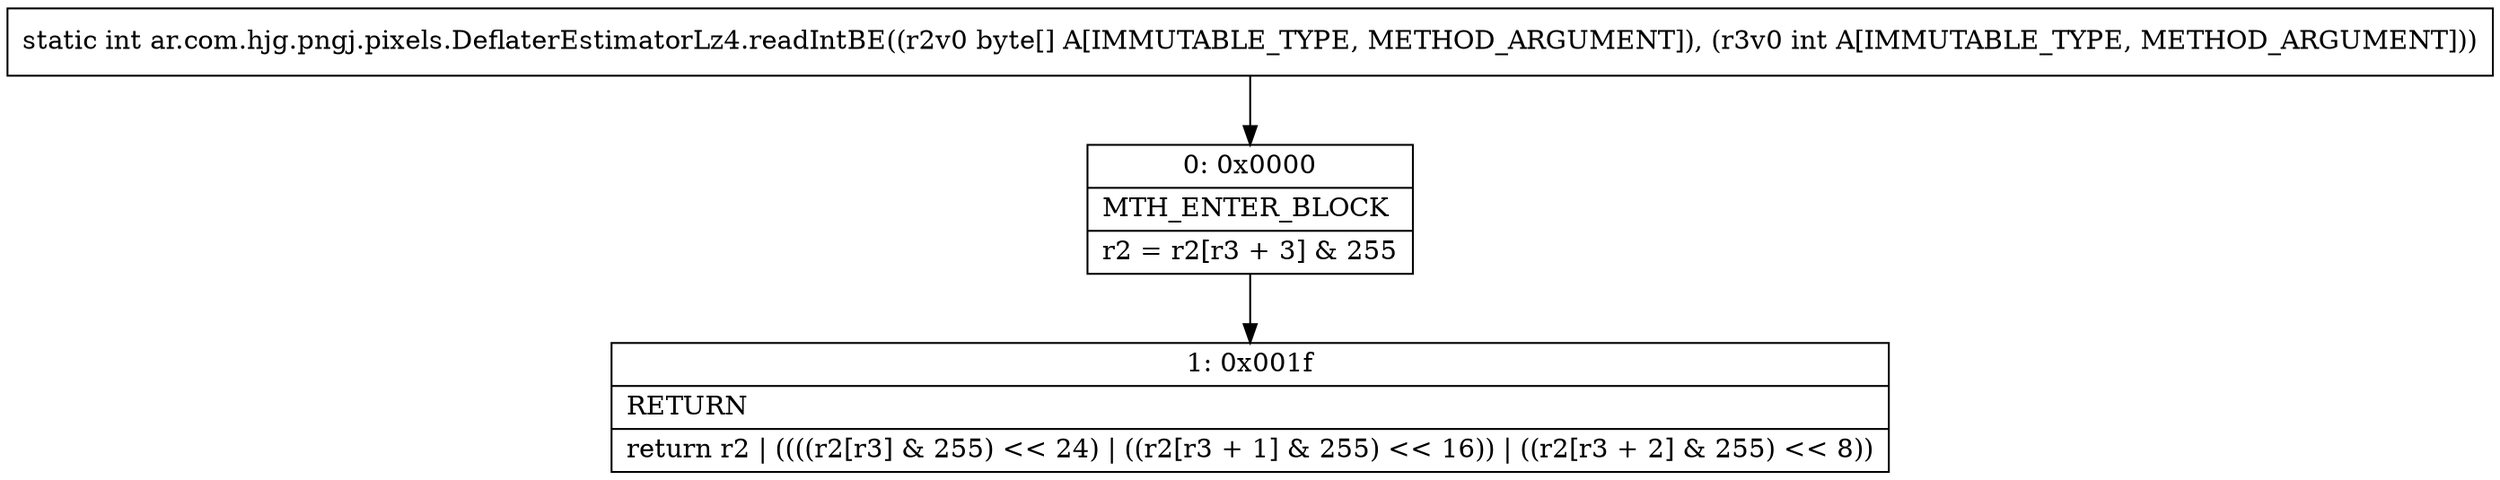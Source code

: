 digraph "CFG forar.com.hjg.pngj.pixels.DeflaterEstimatorLz4.readIntBE([BI)I" {
Node_0 [shape=record,label="{0\:\ 0x0000|MTH_ENTER_BLOCK\l|r2 = r2[r3 + 3] & 255\l}"];
Node_1 [shape=record,label="{1\:\ 0x001f|RETURN\l|return r2 \| ((((r2[r3] & 255) \<\< 24) \| ((r2[r3 + 1] & 255) \<\< 16)) \| ((r2[r3 + 2] & 255) \<\< 8))\l}"];
MethodNode[shape=record,label="{static int ar.com.hjg.pngj.pixels.DeflaterEstimatorLz4.readIntBE((r2v0 byte[] A[IMMUTABLE_TYPE, METHOD_ARGUMENT]), (r3v0 int A[IMMUTABLE_TYPE, METHOD_ARGUMENT])) }"];
MethodNode -> Node_0;
Node_0 -> Node_1;
}

